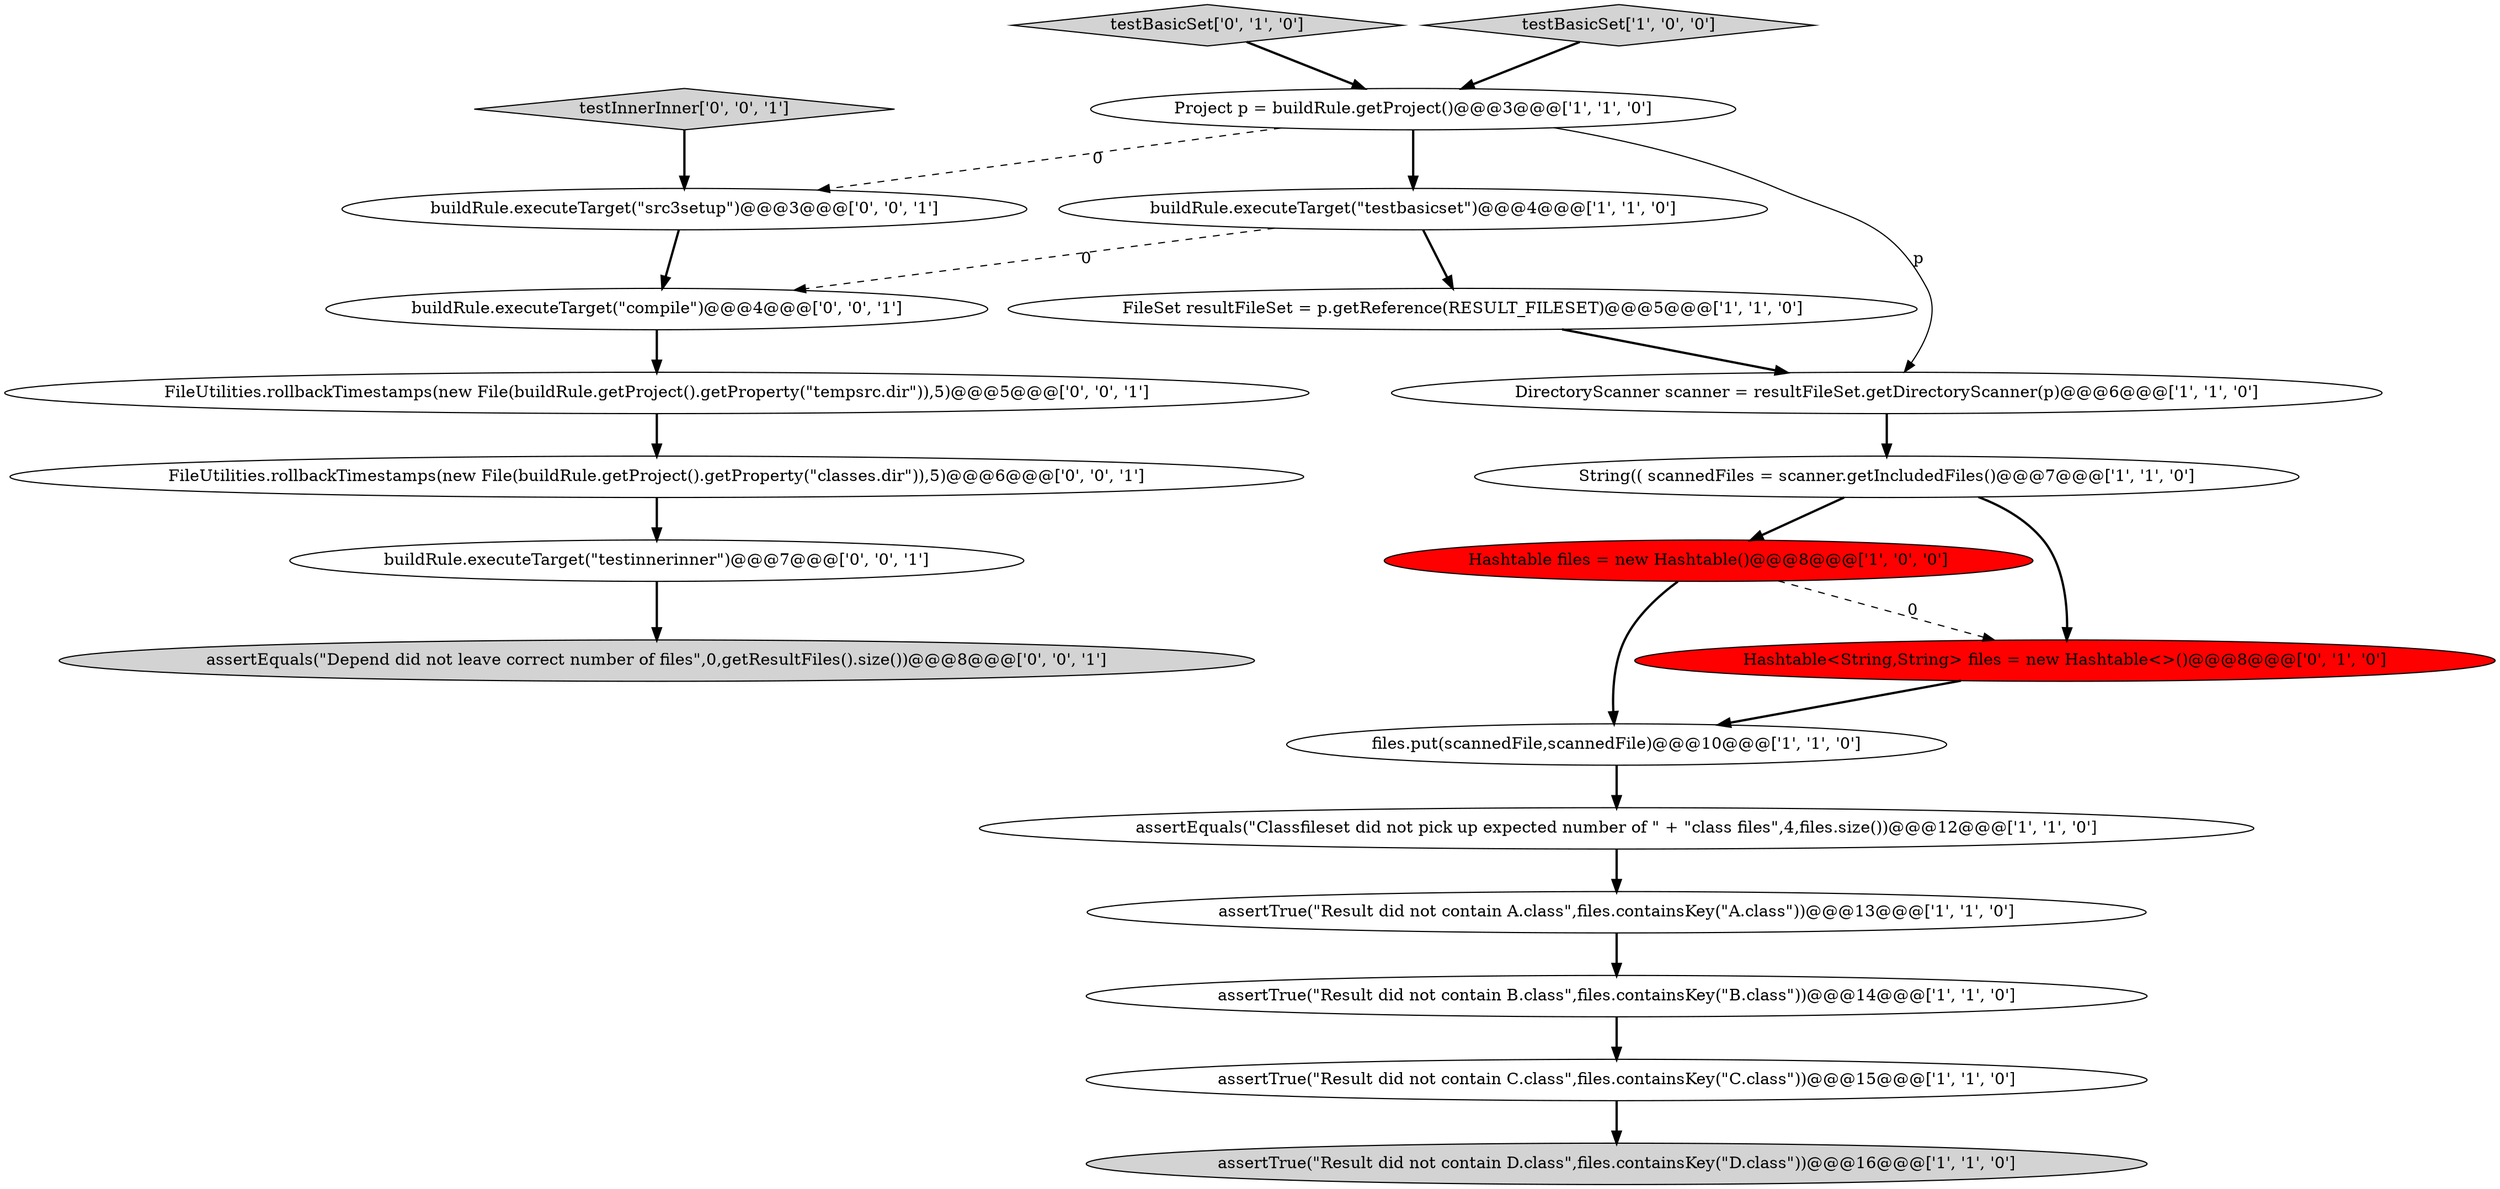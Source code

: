 digraph {
16 [style = filled, label = "FileUtilities.rollbackTimestamps(new File(buildRule.getProject().getProperty(\"classes.dir\")),5)@@@6@@@['0', '0', '1']", fillcolor = white, shape = ellipse image = "AAA0AAABBB3BBB"];
13 [style = filled, label = "testBasicSet['0', '1', '0']", fillcolor = lightgray, shape = diamond image = "AAA0AAABBB2BBB"];
0 [style = filled, label = "assertTrue(\"Result did not contain B.class\",files.containsKey(\"B.class\"))@@@14@@@['1', '1', '0']", fillcolor = white, shape = ellipse image = "AAA0AAABBB1BBB"];
5 [style = filled, label = "buildRule.executeTarget(\"testbasicset\")@@@4@@@['1', '1', '0']", fillcolor = white, shape = ellipse image = "AAA0AAABBB1BBB"];
11 [style = filled, label = "String(( scannedFiles = scanner.getIncludedFiles()@@@7@@@['1', '1', '0']", fillcolor = white, shape = ellipse image = "AAA0AAABBB1BBB"];
3 [style = filled, label = "assertEquals(\"Classfileset did not pick up expected number of \" + \"class files\",4,files.size())@@@12@@@['1', '1', '0']", fillcolor = white, shape = ellipse image = "AAA0AAABBB1BBB"];
17 [style = filled, label = "buildRule.executeTarget(\"testinnerinner\")@@@7@@@['0', '0', '1']", fillcolor = white, shape = ellipse image = "AAA0AAABBB3BBB"];
10 [style = filled, label = "Hashtable files = new Hashtable()@@@8@@@['1', '0', '0']", fillcolor = red, shape = ellipse image = "AAA1AAABBB1BBB"];
21 [style = filled, label = "buildRule.executeTarget(\"compile\")@@@4@@@['0', '0', '1']", fillcolor = white, shape = ellipse image = "AAA0AAABBB3BBB"];
19 [style = filled, label = "assertEquals(\"Depend did not leave correct number of files\",0,getResultFiles().size())@@@8@@@['0', '0', '1']", fillcolor = lightgray, shape = ellipse image = "AAA0AAABBB3BBB"];
8 [style = filled, label = "DirectoryScanner scanner = resultFileSet.getDirectoryScanner(p)@@@6@@@['1', '1', '0']", fillcolor = white, shape = ellipse image = "AAA0AAABBB1BBB"];
4 [style = filled, label = "assertTrue(\"Result did not contain A.class\",files.containsKey(\"A.class\"))@@@13@@@['1', '1', '0']", fillcolor = white, shape = ellipse image = "AAA0AAABBB1BBB"];
7 [style = filled, label = "FileSet resultFileSet = p.getReference(RESULT_FILESET)@@@5@@@['1', '1', '0']", fillcolor = white, shape = ellipse image = "AAA0AAABBB1BBB"];
20 [style = filled, label = "buildRule.executeTarget(\"src3setup\")@@@3@@@['0', '0', '1']", fillcolor = white, shape = ellipse image = "AAA0AAABBB3BBB"];
9 [style = filled, label = "Project p = buildRule.getProject()@@@3@@@['1', '1', '0']", fillcolor = white, shape = ellipse image = "AAA0AAABBB1BBB"];
15 [style = filled, label = "FileUtilities.rollbackTimestamps(new File(buildRule.getProject().getProperty(\"tempsrc.dir\")),5)@@@5@@@['0', '0', '1']", fillcolor = white, shape = ellipse image = "AAA0AAABBB3BBB"];
1 [style = filled, label = "assertTrue(\"Result did not contain D.class\",files.containsKey(\"D.class\"))@@@16@@@['1', '1', '0']", fillcolor = lightgray, shape = ellipse image = "AAA0AAABBB1BBB"];
6 [style = filled, label = "assertTrue(\"Result did not contain C.class\",files.containsKey(\"C.class\"))@@@15@@@['1', '1', '0']", fillcolor = white, shape = ellipse image = "AAA0AAABBB1BBB"];
14 [style = filled, label = "Hashtable<String,String> files = new Hashtable<>()@@@8@@@['0', '1', '0']", fillcolor = red, shape = ellipse image = "AAA1AAABBB2BBB"];
2 [style = filled, label = "testBasicSet['1', '0', '0']", fillcolor = lightgray, shape = diamond image = "AAA0AAABBB1BBB"];
12 [style = filled, label = "files.put(scannedFile,scannedFile)@@@10@@@['1', '1', '0']", fillcolor = white, shape = ellipse image = "AAA0AAABBB1BBB"];
18 [style = filled, label = "testInnerInner['0', '0', '1']", fillcolor = lightgray, shape = diamond image = "AAA0AAABBB3BBB"];
9->20 [style = dashed, label="0"];
11->14 [style = bold, label=""];
0->6 [style = bold, label=""];
21->15 [style = bold, label=""];
2->9 [style = bold, label=""];
16->17 [style = bold, label=""];
9->8 [style = solid, label="p"];
7->8 [style = bold, label=""];
15->16 [style = bold, label=""];
3->4 [style = bold, label=""];
17->19 [style = bold, label=""];
4->0 [style = bold, label=""];
20->21 [style = bold, label=""];
6->1 [style = bold, label=""];
18->20 [style = bold, label=""];
11->10 [style = bold, label=""];
10->12 [style = bold, label=""];
14->12 [style = bold, label=""];
9->5 [style = bold, label=""];
5->21 [style = dashed, label="0"];
5->7 [style = bold, label=""];
12->3 [style = bold, label=""];
13->9 [style = bold, label=""];
8->11 [style = bold, label=""];
10->14 [style = dashed, label="0"];
}
